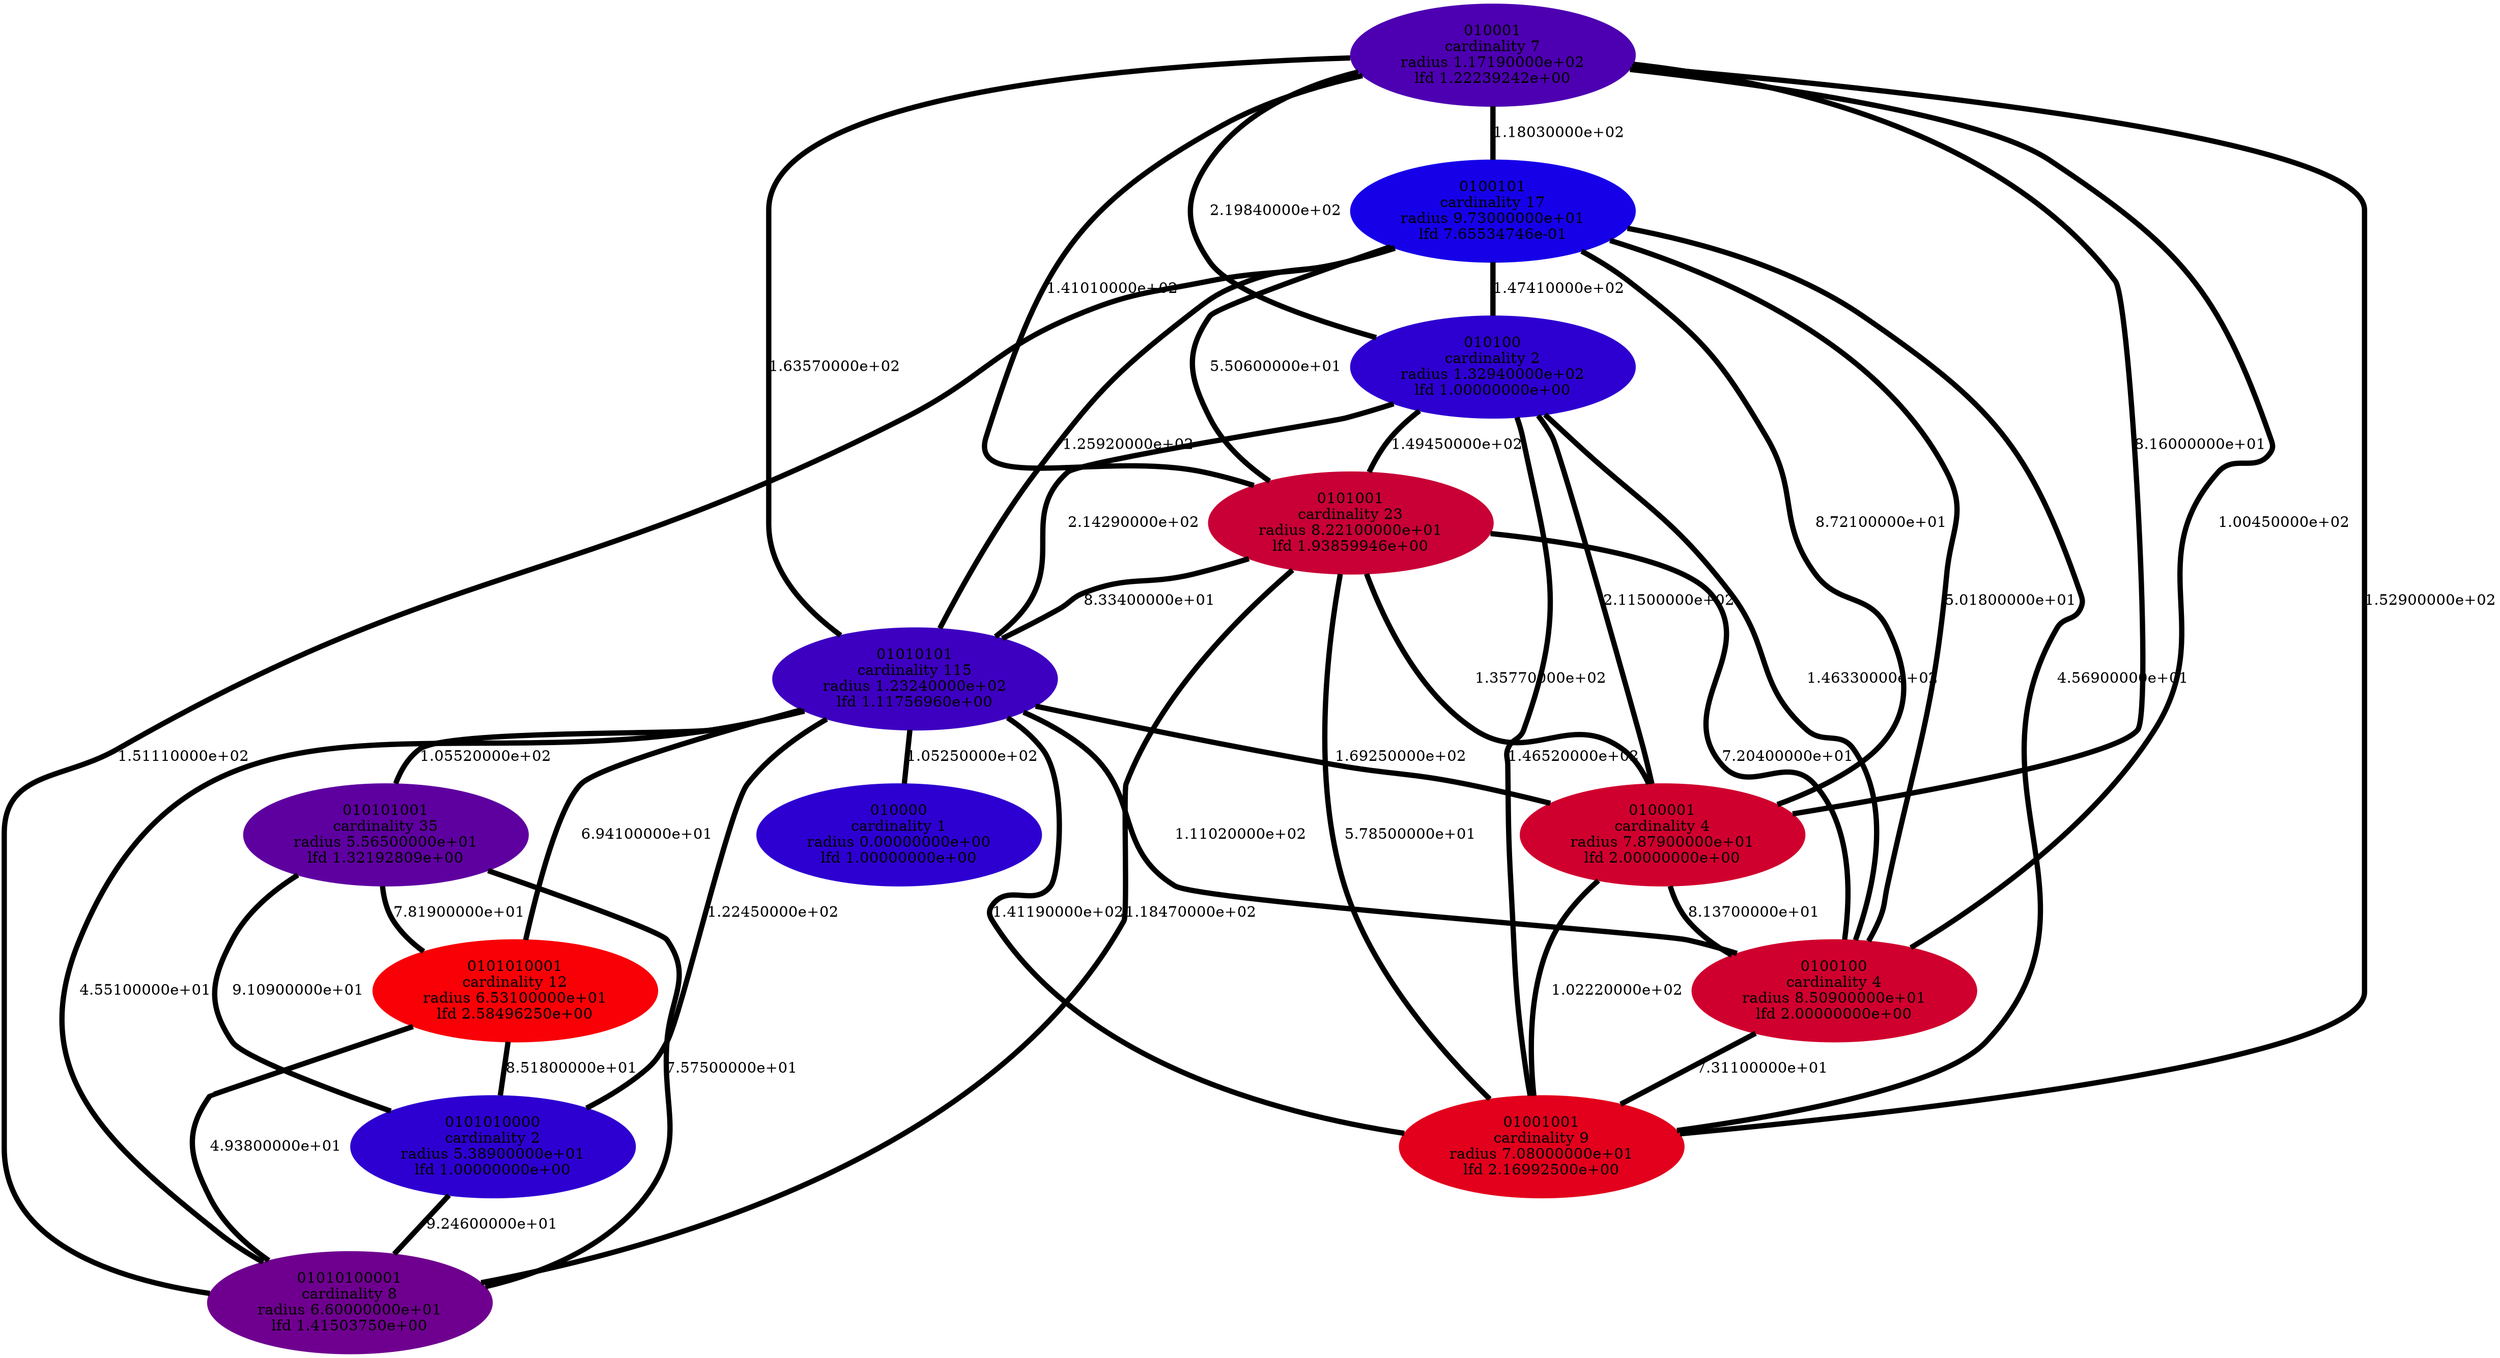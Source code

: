 graph cluster_cardinality_optimal_11 {
    edge[style=solid, penwidth="5", labeldistance="10"]
    0101010000 [label="0101010000\ncardinality 2\nradius 5.38900000e+01\nlfd 1.00000000e+00", color="#2D00D1", style="filled"]
    01010101 [label="01010101\ncardinality 115\nradius 1.23240000e+02\nlfd 1.11756960e+00", color="#3D00C1", style="filled"]
    010001 [label="010001\ncardinality 7\nradius 1.17190000e+02\nlfd 1.22239242e+00", color="#4D00B1", style="filled"]
    010101001 [label="010101001\ncardinality 35\nradius 5.56500000e+01\nlfd 1.32192809e+00", color="#5E00A0", style="filled"]
    0100100 [label="0100100\ncardinality 4\nradius 8.50900000e+01\nlfd 2.00000000e+00", color="#D0002E", style="filled"]
    0100001 [label="0100001\ncardinality 4\nradius 7.87900000e+01\nlfd 2.00000000e+00", color="#D0002E", style="filled"]
    0101010001 [label="0101010001\ncardinality 12\nradius 6.53100000e+01\nlfd 2.58496250e+00", color="#F80006", style="filled"]
    01001001 [label="01001001\ncardinality 9\nradius 7.08000000e+01\nlfd 2.16992500e+00", color="#E2001C", style="filled"]
    01010100001 [label="01010100001\ncardinality 8\nradius 6.60000000e+01\nlfd 1.41503750e+00", color="#6F008F", style="filled"]
    010100 [label="010100\ncardinality 2\nradius 1.32940000e+02\nlfd 1.00000000e+00", color="#2D00D1", style="filled"]
    010000 [label="010000\ncardinality 1\nradius 0.00000000e+00\nlfd 1.00000000e+00", color="#2D00D1", style="filled"]
    0101001 [label="0101001\ncardinality 23\nradius 8.22100000e+01\nlfd 1.93859946e+00", color="#C80036", style="filled"]
    0100101 [label="0100101\ncardinality 17\nradius 9.73000000e+01\nlfd 7.65534746e-01", color="#1600E8", style="filled"]
    0100101 -- 01010100001 [label="1.51110000e+02"]
    0101001 -- 01010101 [label="8.33400000e+01"]
    0101010001 -- 0101010000 [label="8.51800000e+01"]
    01010101 -- 0100100 [label="1.11020000e+02"]
    0101001 -- 0100001 [label="1.35770000e+02"]
    0100001 -- 01001001 [label="1.02220000e+02"]
    01010101 -- 01001001 [label="1.41190000e+02"]
    010101001 -- 0101010001 [label="7.81900000e+01"]
    010001 -- 01010101 [label="1.63570000e+02"]
    0100101 -- 01001001 [label="4.56900000e+01"]
    010001 -- 0100100 [label="1.00450000e+02"]
    0100001 -- 0100100 [label="8.13700000e+01"]
    0100101 -- 0101001 [label="5.50600000e+01"]
    0101001 -- 01010100001 [label="1.18470000e+02"]
    01010101 -- 010101001 [label="1.05520000e+02"]
    010001 -- 0100001 [label="8.16000000e+01"]
    01010101 -- 0100001 [label="1.69250000e+02"]
    010001 -- 01001001 [label="1.52900000e+02"]
    0101010001 -- 01010100001 [label="4.93800000e+01"]
    01010101 -- 01010100001 [label="4.55100000e+01"]
    010101001 -- 0101010000 [label="9.10900000e+01"]
    010100 -- 01010101 [label="2.14290000e+02"]
    01010101 -- 0101010000 [label="1.22450000e+02"]
    0101010000 -- 01010100001 [label="9.24600000e+01"]
    0101001 -- 01001001 [label="5.78500000e+01"]
    010100 -- 0100100 [label="1.46330000e+02"]
    010001 -- 010100 [label="2.19840000e+02"]
    010100 -- 01001001 [label="1.46520000e+02"]
    0100101 -- 0100001 [label="8.72100000e+01"]
    0100100 -- 01001001 [label="7.31100000e+01"]
    01010101 -- 0101010001 [label="6.94100000e+01"]
    0100101 -- 0100100 [label="5.01800000e+01"]
    010101001 -- 01010100001 [label="7.57500000e+01"]
    010100 -- 0101001 [label="1.49450000e+02"]
    0100101 -- 010100 [label="1.47410000e+02"]
    0101001 -- 0100100 [label="7.20400000e+01"]
    010001 -- 0100101 [label="1.18030000e+02"]
    010001 -- 0101001 [label="1.41010000e+02"]
    01010101 -- 010000 [label="1.05250000e+02"]
    0100101 -- 01010101 [label="1.25920000e+02"]
    010100 -- 0100001 [label="2.11500000e+02"]
}
